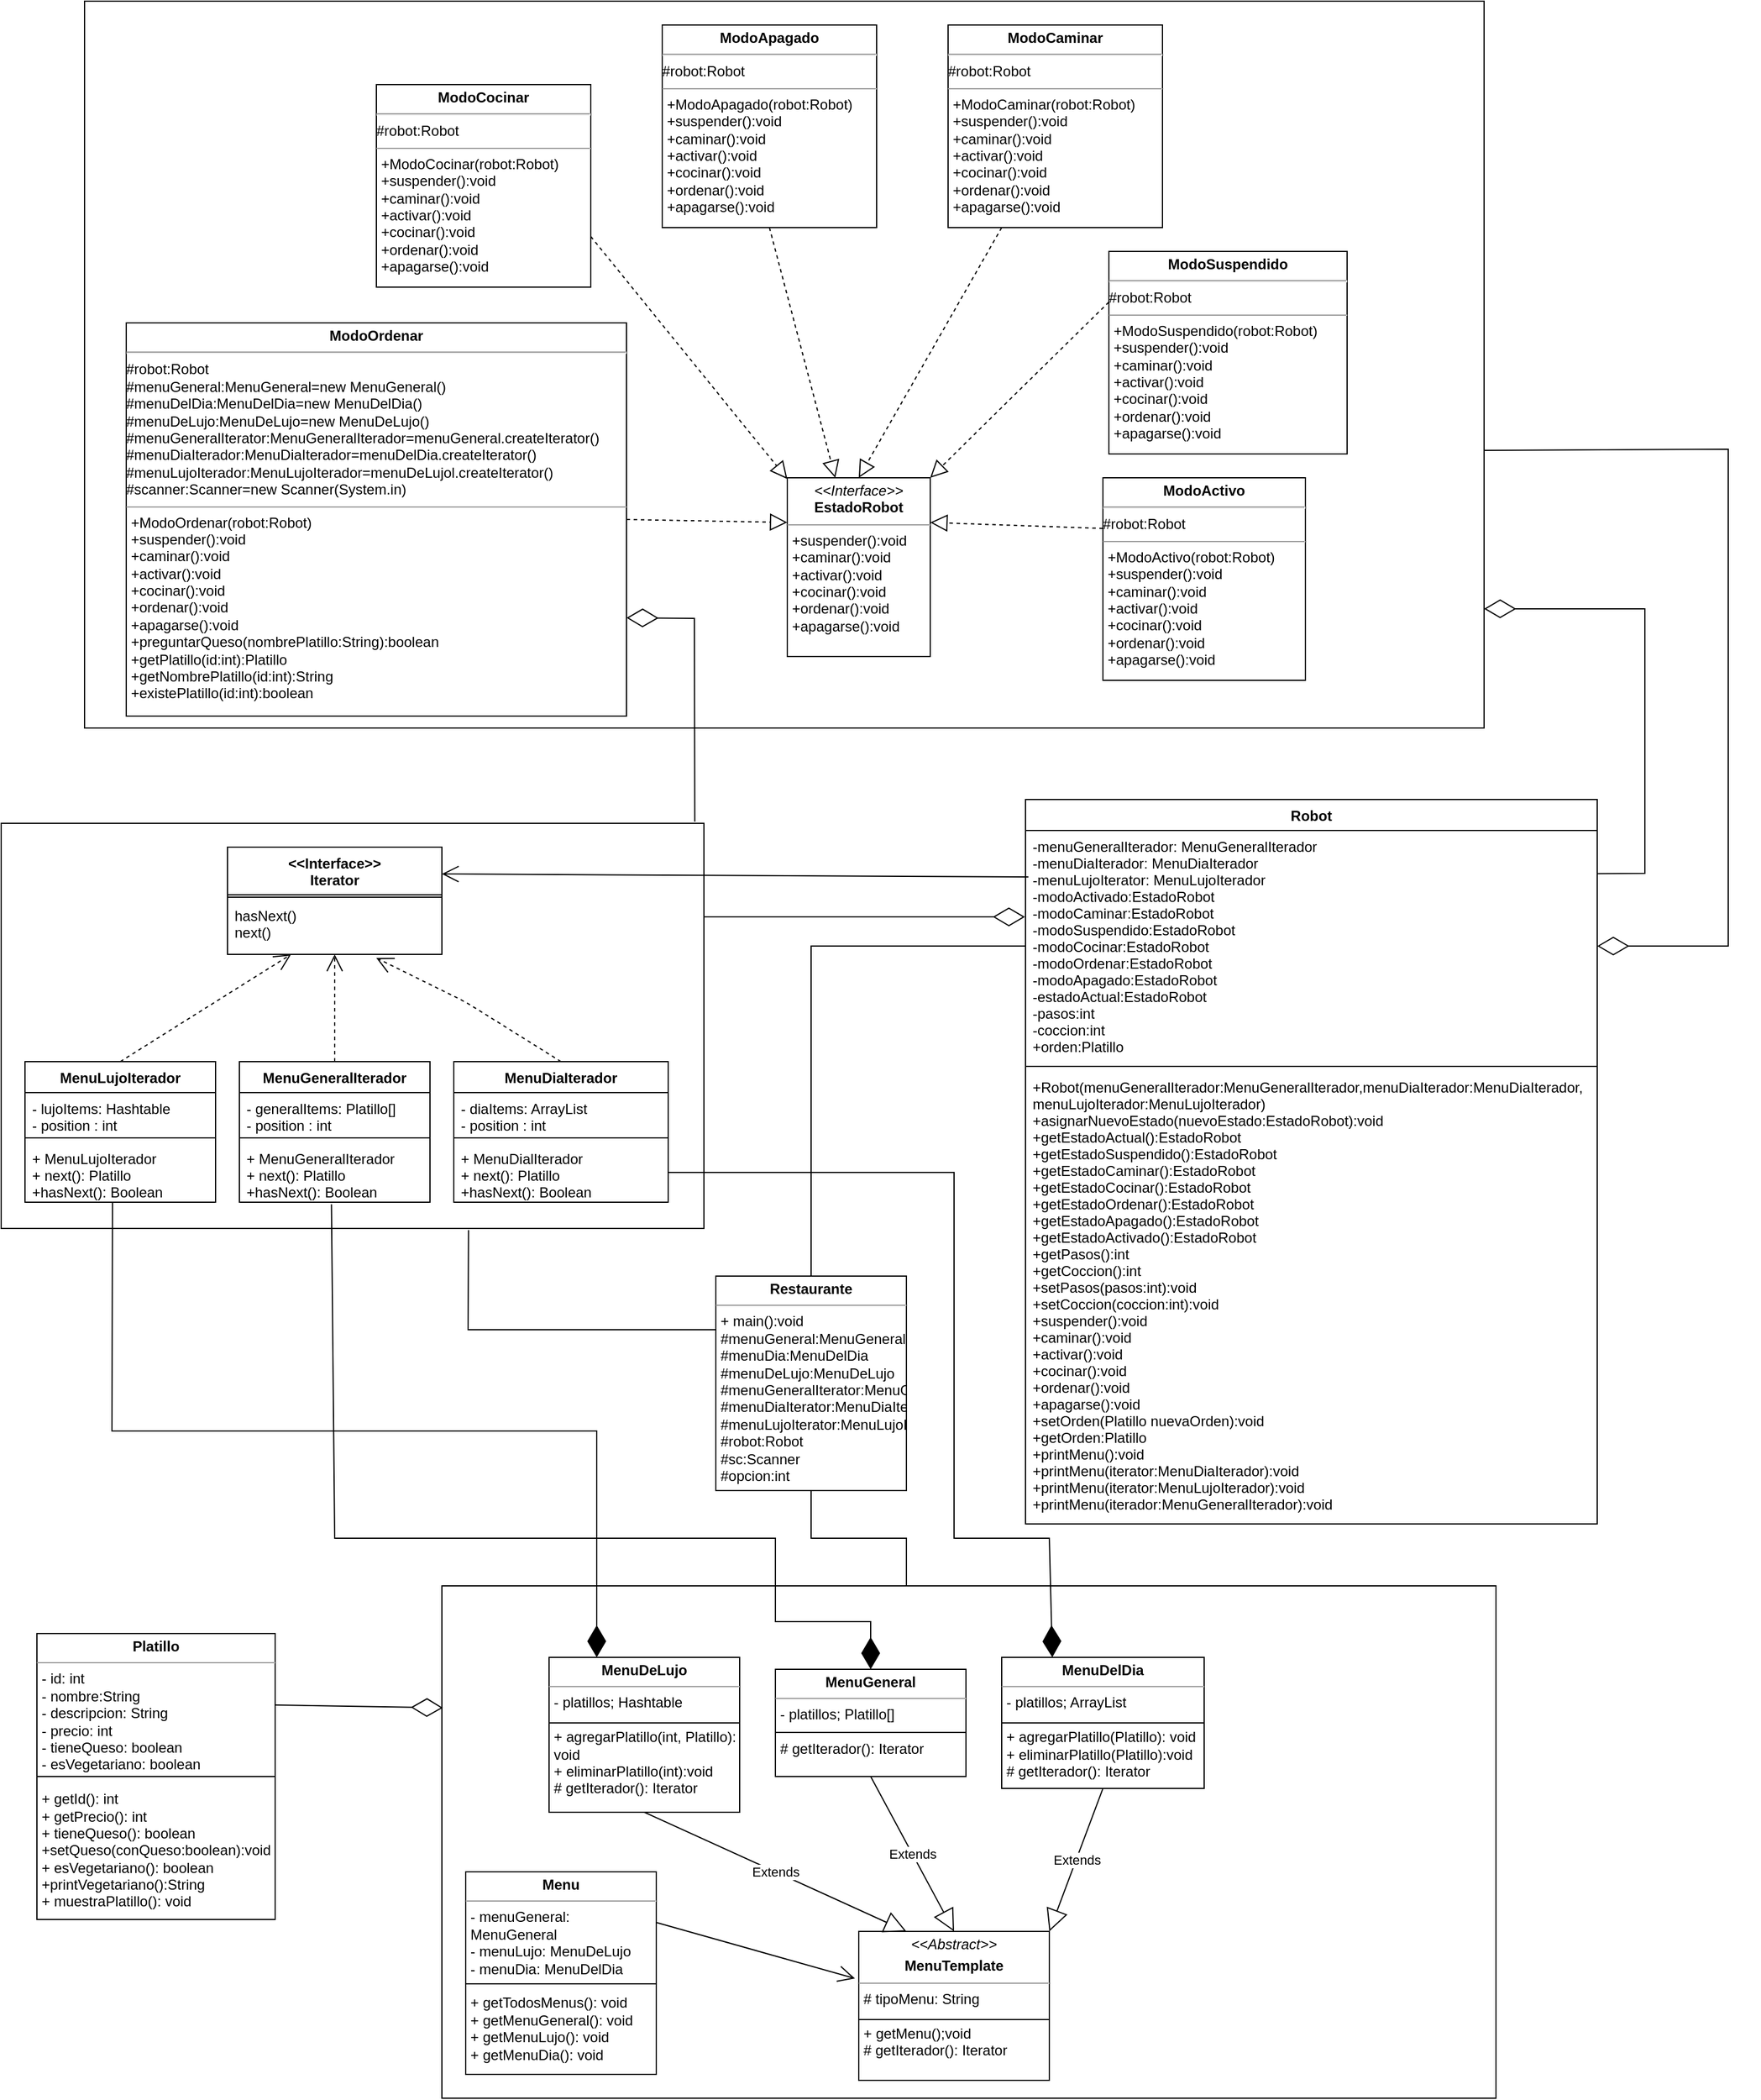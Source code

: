 <mxfile version="21.7.5" type="device">
  <diagram name="Página-1" id="RN-rsNXuKi0FVzwAPWuC">
    <mxGraphModel dx="1462" dy="601" grid="1" gridSize="10" guides="1" tooltips="1" connect="1" arrows="1" fold="1" page="1" pageScale="1" pageWidth="1600" pageHeight="900" math="0" shadow="0">
      <root>
        <mxCell id="0" />
        <mxCell id="1" parent="0" />
        <mxCell id="kcwOCiH-xQTimp2N3w7e-127" value="" style="verticalLabelPosition=bottom;verticalAlign=top;html=1;shape=mxgraph.basic.rect;fillColor2=none;strokeWidth=1;size=20;indent=5;fillColor=none;" parent="1" vertex="1">
          <mxGeometry x="100" y="720" width="590" height="340" as="geometry" />
        </mxCell>
        <mxCell id="kcwOCiH-xQTimp2N3w7e-108" value="" style="verticalLabelPosition=bottom;verticalAlign=top;html=1;shape=mxgraph.basic.rect;fillColor2=none;strokeWidth=1;size=20;indent=5;fillColor=none;" parent="1" vertex="1">
          <mxGeometry x="170" y="30" width="1175" height="610" as="geometry" />
        </mxCell>
        <mxCell id="lUypvnBaVla615MTAfH_-129" value="&lt;p style=&quot;margin:0px;margin-top:4px;text-align:center;&quot;&gt;&lt;b&gt;Restaurante&lt;/b&gt;&lt;/p&gt;&lt;hr size=&quot;1&quot;&gt;&lt;p style=&quot;margin:0px;margin-left:4px;&quot;&gt;+ main():void&lt;/p&gt;&lt;p style=&quot;margin:0px;margin-left:4px;&quot;&gt;#menuGeneral:MenuGeneral&lt;/p&gt;&lt;p style=&quot;margin:0px;margin-left:4px;&quot;&gt;#menuDia:MenuDelDia&lt;/p&gt;&lt;p style=&quot;margin:0px;margin-left:4px;&quot;&gt;#menuDeLujo:MenuDeLujo&lt;/p&gt;&lt;p style=&quot;margin:0px;margin-left:4px;&quot;&gt;#menuGeneralIterator:MenuGeneralIterador&lt;/p&gt;&lt;p style=&quot;margin:0px;margin-left:4px;&quot;&gt;#menuDiaIterator:MenuDiaIterador&lt;/p&gt;&lt;p style=&quot;margin:0px;margin-left:4px;&quot;&gt;#menuLujoIterator:MenuLujoIterador&lt;/p&gt;&lt;p style=&quot;margin:0px;margin-left:4px;&quot;&gt;#robot:Robot&lt;/p&gt;&lt;p style=&quot;margin:0px;margin-left:4px;&quot;&gt;#sc:Scanner&lt;/p&gt;&lt;p style=&quot;margin:0px;margin-left:4px;&quot;&gt;#opcion:int&lt;/p&gt;" style="verticalAlign=top;align=left;overflow=fill;fontSize=12;fontFamily=Helvetica;html=1;whiteSpace=wrap;" parent="1" vertex="1">
          <mxGeometry x="700" y="1100" width="160" height="180" as="geometry" />
        </mxCell>
        <mxCell id="48" value="" style="verticalLabelPosition=bottom;verticalAlign=top;html=1;shape=mxgraph.basic.rect;fillColor2=none;strokeWidth=1;size=20;indent=0;fillColor=none;" parent="1" vertex="1">
          <mxGeometry x="470" y="1360" width="885" height="430" as="geometry" />
        </mxCell>
        <mxCell id="M0wJMEBaZCv5p1B1VsO7-53" value="&lt;p style=&quot;margin:0px;margin-top:4px;text-align:center;&quot;&gt;&lt;b&gt;Platillo&lt;/b&gt;&lt;/p&gt;&lt;hr size=&quot;1&quot;&gt;&lt;p style=&quot;margin:0px;margin-left:4px;&quot;&gt;- id: int&lt;/p&gt;&lt;p style=&quot;margin:0px;margin-left:4px;&quot;&gt;- nombre:String&lt;/p&gt;&lt;p style=&quot;margin:0px;margin-left:4px;&quot;&gt;- descripcion: String&lt;/p&gt;&lt;p style=&quot;margin:0px;margin-left:4px;&quot;&gt;- precio: int&lt;/p&gt;&lt;p style=&quot;margin:0px;margin-left:4px;&quot;&gt;- tieneQueso: boolean&lt;/p&gt;&lt;p style=&quot;margin:0px;margin-left:4px;&quot;&gt;- esVegetariano: boolean&lt;/p&gt;&lt;p style=&quot;margin:0px;margin-left:4px;&quot;&gt;&lt;br&gt;&lt;/p&gt;&lt;p style=&quot;margin:0px;margin-left:4px;&quot;&gt;+ getId(): int&lt;/p&gt;&lt;p style=&quot;margin:0px;margin-left:4px;&quot;&gt;&lt;span style=&quot;background-color: initial;&quot;&gt;+ getPrecio(): int&lt;/span&gt;&lt;br&gt;&lt;/p&gt;&lt;p style=&quot;margin:0px;margin-left:4px;&quot;&gt;+ tieneQueso(): boolean&lt;/p&gt;&lt;p style=&quot;margin:0px;margin-left:4px;&quot;&gt;+setQueso(conQueso:boolean):void&lt;/p&gt;&lt;p style=&quot;margin:0px;margin-left:4px;&quot;&gt;+ esVegetariano(): boolean&lt;/p&gt;&lt;p style=&quot;margin:0px;margin-left:4px;&quot;&gt;+printVegetariano():String&lt;/p&gt;&lt;p style=&quot;margin:0px;margin-left:4px;&quot;&gt;+ muestraPlatillo(): void&lt;/p&gt;" style="verticalAlign=top;align=left;overflow=fill;fontSize=12;fontFamily=Helvetica;html=1;whiteSpace=wrap;" parent="1" vertex="1">
          <mxGeometry x="130" y="1400" width="200" height="240" as="geometry" />
        </mxCell>
        <mxCell id="M0wJMEBaZCv5p1B1VsO7-59" value="&lt;p style=&quot;border-color: var(--border-color); margin: 4px 0px 0px; text-align: center;&quot;&gt;&lt;b style=&quot;background-color: initial;&quot;&gt;Menu&lt;/b&gt;&lt;/p&gt;&lt;hr size=&quot;1&quot;&gt;&lt;p style=&quot;margin:0px;margin-left:4px;&quot;&gt;- menuGeneral: MenuGeneral&lt;/p&gt;&lt;p style=&quot;margin:0px;margin-left:4px;&quot;&gt;- menuLujo: MenuDeLujo&lt;/p&gt;&lt;p style=&quot;margin:0px;margin-left:4px;&quot;&gt;- menuDia: MenuDelDia&lt;/p&gt;&lt;p style=&quot;margin:0px;margin-left:4px;&quot;&gt;&lt;br&gt;&lt;/p&gt;&lt;p style=&quot;margin:0px;margin-left:4px;&quot;&gt;+ getTodosMenus(): void&lt;/p&gt;&lt;p style=&quot;margin:0px;margin-left:4px;&quot;&gt;+ getMenuGeneral(): void&lt;/p&gt;&lt;p style=&quot;margin:0px;margin-left:4px;&quot;&gt;+ getMenuLujo(): void&lt;/p&gt;&lt;p style=&quot;margin:0px;margin-left:4px;&quot;&gt;+ getMenuDia(): void&lt;/p&gt;" style="verticalAlign=top;align=left;overflow=fill;fontSize=12;fontFamily=Helvetica;html=1;whiteSpace=wrap;" parent="1" vertex="1">
          <mxGeometry x="490" y="1600" width="160" height="170" as="geometry" />
        </mxCell>
        <mxCell id="M0wJMEBaZCv5p1B1VsO7-61" value="&lt;p style=&quot;border-color: var(--border-color); margin: 4px 0px 0px; text-align: center;&quot;&gt;&lt;i style=&quot;border-color: var(--border-color);&quot;&gt;&amp;lt;&amp;lt;Abstract&amp;gt;&amp;gt;&lt;/i&gt;&lt;/p&gt;&lt;p style=&quot;margin:0px;margin-top:4px;text-align:center;&quot;&gt;&lt;b&gt;MenuTemplate&lt;/b&gt;&lt;/p&gt;&lt;hr size=&quot;1&quot;&gt;&lt;p style=&quot;margin:0px;margin-left:4px;&quot;&gt;# tipoMenu: String&lt;/p&gt;&lt;p style=&quot;margin:0px;margin-left:4px;&quot;&gt;&lt;br&gt;&lt;/p&gt;&lt;p style=&quot;margin:0px;margin-left:4px;&quot;&gt;+ getMenu();void&lt;/p&gt;&lt;p style=&quot;margin:0px;margin-left:4px;&quot;&gt;# getIterador(): Iterator&lt;/p&gt;" style="verticalAlign=top;align=left;overflow=fill;fontSize=12;fontFamily=Helvetica;html=1;whiteSpace=wrap;" parent="1" vertex="1">
          <mxGeometry x="820" y="1650" width="160" height="125" as="geometry" />
        </mxCell>
        <mxCell id="M0wJMEBaZCv5p1B1VsO7-65" value="&lt;p style=&quot;border-color: var(--border-color); margin: 4px 0px 0px; text-align: center;&quot;&gt;&lt;b style=&quot;background-color: initial;&quot;&gt;MenuGeneral&lt;/b&gt;&lt;/p&gt;&lt;hr size=&quot;1&quot;&gt;&lt;p style=&quot;margin:0px;margin-left:4px;&quot;&gt;- platillos; Platillo[]&lt;/p&gt;&lt;p style=&quot;margin:0px;margin-left:4px;&quot;&gt;&lt;br&gt;&lt;/p&gt;&lt;p style=&quot;margin:0px;margin-left:4px;&quot;&gt;# getIterador(): Iterator&lt;/p&gt;" style="verticalAlign=top;align=left;overflow=fill;fontSize=12;fontFamily=Helvetica;html=1;whiteSpace=wrap;" parent="1" vertex="1">
          <mxGeometry x="750" y="1430" width="160" height="90" as="geometry" />
        </mxCell>
        <mxCell id="M0wJMEBaZCv5p1B1VsO7-67" value="&lt;p style=&quot;border-color: var(--border-color); margin: 4px 0px 0px; text-align: center;&quot;&gt;&lt;b style=&quot;background-color: initial;&quot;&gt;MenuDeLujo&lt;/b&gt;&lt;/p&gt;&lt;hr size=&quot;1&quot;&gt;&lt;p style=&quot;margin:0px;margin-left:4px;&quot;&gt;- platillos; Hashtable&lt;/p&gt;&lt;p style=&quot;margin:0px;margin-left:4px;&quot;&gt;&lt;br&gt;&lt;/p&gt;&lt;p style=&quot;margin:0px;margin-left:4px;&quot;&gt;+ agregarPlatillo(int, Platillo): void&lt;/p&gt;&lt;p style=&quot;margin:0px;margin-left:4px;&quot;&gt;+ eliminarPlatillo(int):void&lt;/p&gt;&lt;p style=&quot;margin:0px;margin-left:4px;&quot;&gt;# getIterador(): Iterator&lt;/p&gt;" style="verticalAlign=top;align=left;overflow=fill;fontSize=12;fontFamily=Helvetica;html=1;whiteSpace=wrap;" parent="1" vertex="1">
          <mxGeometry x="560" y="1420" width="160" height="130" as="geometry" />
        </mxCell>
        <mxCell id="M0wJMEBaZCv5p1B1VsO7-70" value="&lt;p style=&quot;border-color: var(--border-color); margin: 4px 0px 0px; text-align: center;&quot;&gt;&lt;b style=&quot;background-color: initial;&quot;&gt;MenuDelDia&lt;/b&gt;&lt;/p&gt;&lt;hr size=&quot;1&quot;&gt;&lt;p style=&quot;margin:0px;margin-left:4px;&quot;&gt;- platillos; ArrayList&lt;/p&gt;&lt;p style=&quot;margin:0px;margin-left:4px;&quot;&gt;&lt;br&gt;&lt;/p&gt;&lt;p style=&quot;margin:0px;margin-left:4px;&quot;&gt;+ agregarPlatillo(Platillo): void&lt;/p&gt;&lt;p style=&quot;margin:0px;margin-left:4px;&quot;&gt;+ eliminarPlatillo(Platillo):void&lt;/p&gt;&lt;p style=&quot;margin:0px;margin-left:4px;&quot;&gt;# getIterador(): Iterator&lt;/p&gt;" style="verticalAlign=top;align=left;overflow=fill;fontSize=12;fontFamily=Helvetica;html=1;whiteSpace=wrap;" parent="1" vertex="1">
          <mxGeometry x="940" y="1420" width="170" height="110" as="geometry" />
        </mxCell>
        <mxCell id="M0wJMEBaZCv5p1B1VsO7-76" style="edgeStyle=none;curved=1;rounded=0;orthogonalLoop=1;jettySize=auto;html=1;entryX=0.25;entryY=1;entryDx=0;entryDy=0;fontSize=12;startSize=8;endSize=8;" parent="1" source="M0wJMEBaZCv5p1B1VsO7-61" target="M0wJMEBaZCv5p1B1VsO7-61" edge="1">
          <mxGeometry relative="1" as="geometry" />
        </mxCell>
        <mxCell id="M0wJMEBaZCv5p1B1VsO7-81" value="" style="endArrow=open;endFill=1;endSize=12;html=1;rounded=0;entryX=-0.02;entryY=0.316;entryDx=0;entryDy=0;exitX=1;exitY=0.25;exitDx=0;exitDy=0;entryPerimeter=0;" parent="1" source="M0wJMEBaZCv5p1B1VsO7-59" target="M0wJMEBaZCv5p1B1VsO7-61" edge="1">
          <mxGeometry width="160" relative="1" as="geometry">
            <mxPoint x="764.552" y="1390" as="sourcePoint" />
            <mxPoint x="710" y="1460" as="targetPoint" />
          </mxGeometry>
        </mxCell>
        <mxCell id="58" value="&lt;&lt;Interface&gt;&gt;&#xa;Iterator" style="swimlane;fontStyle=1;align=center;verticalAlign=top;childLayout=stackLayout;horizontal=1;startSize=40;horizontalStack=0;resizeParent=1;resizeParentMax=0;resizeLast=0;collapsible=1;marginBottom=0;" parent="1" vertex="1">
          <mxGeometry x="290" y="740" width="180" height="90" as="geometry" />
        </mxCell>
        <mxCell id="60" value="" style="line;strokeWidth=1;fillColor=none;align=left;verticalAlign=middle;spacingTop=-1;spacingLeft=3;spacingRight=3;rotatable=0;labelPosition=right;points=[];portConstraint=eastwest;strokeColor=inherit;" parent="58" vertex="1">
          <mxGeometry y="40" width="180" height="4" as="geometry" />
        </mxCell>
        <mxCell id="61" value="hasNext()&#xa;next()" style="text;strokeColor=none;fillColor=none;align=left;verticalAlign=top;spacingLeft=4;spacingRight=4;overflow=hidden;rotatable=0;points=[[0,0.5],[1,0.5]];portConstraint=eastwest;" parent="58" vertex="1">
          <mxGeometry y="44" width="180" height="46" as="geometry" />
        </mxCell>
        <mxCell id="67" value="MenuLujoIterador" style="swimlane;fontStyle=1;align=center;verticalAlign=top;childLayout=stackLayout;horizontal=1;startSize=26;horizontalStack=0;resizeParent=1;resizeParentMax=0;resizeLast=0;collapsible=1;marginBottom=0;" parent="1" vertex="1">
          <mxGeometry x="120" y="920" width="160" height="118" as="geometry" />
        </mxCell>
        <mxCell id="68" value="- lujoItems: Hashtable&#xa;- position : int" style="text;strokeColor=none;fillColor=none;align=left;verticalAlign=top;spacingLeft=4;spacingRight=4;overflow=hidden;rotatable=0;points=[[0,0.5],[1,0.5]];portConstraint=eastwest;" parent="67" vertex="1">
          <mxGeometry y="26" width="160" height="34" as="geometry" />
        </mxCell>
        <mxCell id="69" value="" style="line;strokeWidth=1;fillColor=none;align=left;verticalAlign=middle;spacingTop=-1;spacingLeft=3;spacingRight=3;rotatable=0;labelPosition=right;points=[];portConstraint=eastwest;strokeColor=inherit;" parent="67" vertex="1">
          <mxGeometry y="60" width="160" height="8" as="geometry" />
        </mxCell>
        <mxCell id="70" value="+ MenuLujoIterador&#xa;+ next(): Platillo&#xa;+hasNext(): Boolean" style="text;strokeColor=none;fillColor=none;align=left;verticalAlign=top;spacingLeft=4;spacingRight=4;overflow=hidden;rotatable=0;points=[[0,0.5],[1,0.5]];portConstraint=eastwest;" parent="67" vertex="1">
          <mxGeometry y="68" width="160" height="50" as="geometry" />
        </mxCell>
        <mxCell id="71" value="MenuGeneralIterador" style="swimlane;fontStyle=1;align=center;verticalAlign=top;childLayout=stackLayout;horizontal=1;startSize=26;horizontalStack=0;resizeParent=1;resizeParentMax=0;resizeLast=0;collapsible=1;marginBottom=0;" parent="1" vertex="1">
          <mxGeometry x="300" y="920" width="160" height="118" as="geometry" />
        </mxCell>
        <mxCell id="72" value="- generalItems: Platillo[]&#xa;- position : int" style="text;strokeColor=none;fillColor=none;align=left;verticalAlign=top;spacingLeft=4;spacingRight=4;overflow=hidden;rotatable=0;points=[[0,0.5],[1,0.5]];portConstraint=eastwest;" parent="71" vertex="1">
          <mxGeometry y="26" width="160" height="34" as="geometry" />
        </mxCell>
        <mxCell id="73" value="" style="line;strokeWidth=1;fillColor=none;align=left;verticalAlign=middle;spacingTop=-1;spacingLeft=3;spacingRight=3;rotatable=0;labelPosition=right;points=[];portConstraint=eastwest;strokeColor=inherit;" parent="71" vertex="1">
          <mxGeometry y="60" width="160" height="8" as="geometry" />
        </mxCell>
        <mxCell id="74" value="+ MenuGeneralIterador&#xa;+ next(): Platillo&#xa;+hasNext(): Boolean" style="text;strokeColor=none;fillColor=none;align=left;verticalAlign=top;spacingLeft=4;spacingRight=4;overflow=hidden;rotatable=0;points=[[0,0.5],[1,0.5]];portConstraint=eastwest;" parent="71" vertex="1">
          <mxGeometry y="68" width="160" height="50" as="geometry" />
        </mxCell>
        <mxCell id="75" value="MenuDiaIterador" style="swimlane;fontStyle=1;align=center;verticalAlign=top;childLayout=stackLayout;horizontal=1;startSize=26;horizontalStack=0;resizeParent=1;resizeParentMax=0;resizeLast=0;collapsible=1;marginBottom=0;" parent="1" vertex="1">
          <mxGeometry x="480" y="920" width="180" height="118" as="geometry" />
        </mxCell>
        <mxCell id="76" value="- diaItems: ArrayList&#xa;- position : int" style="text;strokeColor=none;fillColor=none;align=left;verticalAlign=top;spacingLeft=4;spacingRight=4;overflow=hidden;rotatable=0;points=[[0,0.5],[1,0.5]];portConstraint=eastwest;" parent="75" vertex="1">
          <mxGeometry y="26" width="180" height="34" as="geometry" />
        </mxCell>
        <mxCell id="77" value="" style="line;strokeWidth=1;fillColor=none;align=left;verticalAlign=middle;spacingTop=-1;spacingLeft=3;spacingRight=3;rotatable=0;labelPosition=right;points=[];portConstraint=eastwest;strokeColor=inherit;" parent="75" vertex="1">
          <mxGeometry y="60" width="180" height="8" as="geometry" />
        </mxCell>
        <mxCell id="78" value="+ MenuDialIterador&#xa;+ next(): Platillo&#xa;+hasNext(): Boolean" style="text;strokeColor=none;fillColor=none;align=left;verticalAlign=top;spacingLeft=4;spacingRight=4;overflow=hidden;rotatable=0;points=[[0,0.5],[1,0.5]];portConstraint=eastwest;" parent="75" vertex="1">
          <mxGeometry y="68" width="180" height="50" as="geometry" />
        </mxCell>
        <mxCell id="79" value="" style="endArrow=open;endSize=12;dashed=1;html=1;exitX=0.5;exitY=0;exitDx=0;exitDy=0;" parent="1" source="67" target="61" edge="1">
          <mxGeometry width="160" relative="1" as="geometry">
            <mxPoint x="160" y="1030" as="sourcePoint" />
            <mxPoint x="320" y="1030" as="targetPoint" />
          </mxGeometry>
        </mxCell>
        <mxCell id="81" value="" style="endArrow=open;endSize=12;dashed=1;html=1;exitX=0.5;exitY=0;exitDx=0;exitDy=0;entryX=0.694;entryY=1.065;entryDx=0;entryDy=0;entryPerimeter=0;" parent="1" source="75" target="61" edge="1">
          <mxGeometry x="-0.005" width="160" relative="1" as="geometry">
            <mxPoint x="220" y="940" as="sourcePoint" />
            <mxPoint x="350.081" y="840" as="targetPoint" />
            <Array as="points">
              <mxPoint x="490" y="870" />
            </Array>
            <mxPoint as="offset" />
          </mxGeometry>
        </mxCell>
        <mxCell id="82" value="Robot" style="swimlane;fontStyle=1;align=center;verticalAlign=top;childLayout=stackLayout;horizontal=1;startSize=26;horizontalStack=0;resizeParent=1;resizeParentMax=0;resizeLast=0;collapsible=1;marginBottom=0;" parent="1" vertex="1">
          <mxGeometry x="960" y="700" width="480" height="608" as="geometry">
            <mxRectangle x="895" y="710" width="80" height="30" as="alternateBounds" />
          </mxGeometry>
        </mxCell>
        <mxCell id="83" value="-menuGeneralIterador: MenuGeneralIterador&#xa;-menuDiaIterador: MenuDiaIterador&#xa;-menuLujoIterator: MenuLujoIterador&#xa;-modoActivado:EstadoRobot&#xa;-modoCaminar:EstadoRobot&#xa;-modoSuspendido:EstadoRobot&#xa;-modoCocinar:EstadoRobot&#xa;-modoOrdenar:EstadoRobot&#xa;-modoApagado:EstadoRobot&#xa;-estadoActual:EstadoRobot&#xa;-pasos:int&#xa;-coccion:int&#xa;+orden:Platillo" style="text;strokeColor=none;fillColor=none;align=left;verticalAlign=top;spacingLeft=4;spacingRight=4;overflow=hidden;rotatable=0;points=[[0,0.5],[1,0.5]];portConstraint=eastwest;" parent="82" vertex="1">
          <mxGeometry y="26" width="480" height="194" as="geometry" />
        </mxCell>
        <mxCell id="kcwOCiH-xQTimp2N3w7e-116" value="" style="line;strokeWidth=1;fillColor=none;align=left;verticalAlign=middle;spacingTop=-1;spacingLeft=3;spacingRight=3;rotatable=0;labelPosition=right;points=[];portConstraint=eastwest;strokeColor=inherit;" parent="82" vertex="1">
          <mxGeometry y="220" width="480" height="8" as="geometry" />
        </mxCell>
        <mxCell id="85" value="+Robot(menuGeneralIterador:MenuGeneralIterador,menuDiaIterador:MenuDiaIterador,&#xa;menuLujoIterador:MenuLujoIterador)&#xa;+asignarNuevoEstado(nuevoEstado:EstadoRobot):void&#xa;+getEstadoActual():EstadoRobot&#xa;+getEstadoSuspendido():EstadoRobot&#xa;+getEstadoCaminar():EstadoRobot&#xa;+getEstadoCocinar():EstadoRobot&#xa;+getEstadoOrdenar():EstadoRobot&#xa;+getEstadoApagado():EstadoRobot&#xa;+getEstadoActivado():EstadoRobot&#xa;+getPasos():int&#xa;+getCoccion():int&#xa;+setPasos(pasos:int):void&#xa;+setCoccion(coccion:int):void&#xa;+suspender():void&#xa;+caminar():void&#xa;+activar():void&#xa;+cocinar():void&#xa;+ordenar():void&#xa;+apagarse():void&#xa;+setOrden(Platillo nuevaOrden):void&#xa;+getOrden:Platillo&#xa;+printMenu():void&#xa;+printMenu(iterator:MenuDiaIterador):void&#xa;+printMenu(iterator:MenuLujoIterador):void&#xa;+printMenu(iterador:MenuGeneralIterador):void" style="text;strokeColor=none;fillColor=none;align=left;verticalAlign=top;spacingLeft=4;spacingRight=4;overflow=hidden;rotatable=0;points=[[0,0.5],[1,0.5]];portConstraint=eastwest;" parent="82" vertex="1">
          <mxGeometry y="228" width="480" height="380" as="geometry" />
        </mxCell>
        <mxCell id="88" value="" style="endArrow=open;endFill=1;endSize=12;html=1;rounded=0;entryX=1;entryY=0.25;entryDx=0;entryDy=0;exitX=0.005;exitY=0.107;exitDx=0;exitDy=0;exitPerimeter=0;" parent="1" source="82" target="58" edge="1">
          <mxGeometry width="160" relative="1" as="geometry">
            <mxPoint x="1020" y="700" as="sourcePoint" />
            <mxPoint x="446.8" y="1384.5" as="targetPoint" />
          </mxGeometry>
        </mxCell>
        <mxCell id="TyhziB3wpOx9jp6dHhG9-92" value="&lt;p style=&quot;margin:0px;margin-top:4px;text-align:center;&quot;&gt;&lt;i&gt;&amp;lt;&amp;lt;Interface&amp;gt;&amp;gt;&lt;/i&gt;&lt;br&gt;&lt;b&gt;EstadoRobot&lt;/b&gt;&lt;/p&gt;&lt;hr size=&quot;1&quot;&gt;&lt;p style=&quot;margin:0px;margin-left:4px;&quot;&gt;+suspender():void&lt;/p&gt;&lt;p style=&quot;margin:0px;margin-left:4px;&quot;&gt;+caminar():void&lt;/p&gt;&lt;p style=&quot;margin:0px;margin-left:4px;&quot;&gt;+activar():void&lt;/p&gt;&lt;p style=&quot;margin:0px;margin-left:4px;&quot;&gt;+cocinar():void&lt;/p&gt;&lt;p style=&quot;margin:0px;margin-left:4px;&quot;&gt;+ordenar():void&lt;/p&gt;&lt;p style=&quot;margin:0px;margin-left:4px;&quot;&gt;+apagarse():void&lt;/p&gt;" style="verticalAlign=top;align=left;overflow=fill;fontSize=12;fontFamily=Helvetica;html=1;whiteSpace=wrap;" parent="1" vertex="1">
          <mxGeometry x="760" y="430" width="120" height="150" as="geometry" />
        </mxCell>
        <mxCell id="kcwOCiH-xQTimp2N3w7e-88" value="&lt;p style=&quot;margin:0px;margin-top:4px;text-align:center;&quot;&gt;&lt;b&gt;ModoApagado&lt;/b&gt;&lt;/p&gt;&lt;hr id=&quot;null&quot;&gt;#robot:Robot&lt;hr size=&quot;1&quot;&gt;&lt;p style=&quot;margin:0px;margin-left:4px;&quot;&gt;+ModoApagado(robot:Robot)&lt;/p&gt;&lt;p style=&quot;margin:0px;margin-left:4px;&quot;&gt;+suspender():void&lt;/p&gt;&lt;p style=&quot;margin:0px;margin-left:4px;&quot;&gt;+caminar():void&lt;/p&gt;&lt;p style=&quot;margin:0px;margin-left:4px;&quot;&gt;+activar():void&lt;/p&gt;&lt;p style=&quot;margin:0px;margin-left:4px;&quot;&gt;+cocinar():void&lt;/p&gt;&lt;p style=&quot;margin:0px;margin-left:4px;&quot;&gt;+ordenar():void&lt;/p&gt;&lt;p style=&quot;margin:0px;margin-left:4px;&quot;&gt;+apagarse():void&lt;/p&gt;" style="verticalAlign=top;align=left;overflow=fill;fontSize=12;fontFamily=Helvetica;html=1;whiteSpace=wrap;" parent="1" vertex="1">
          <mxGeometry x="655" y="50" width="180" height="170" as="geometry" />
        </mxCell>
        <mxCell id="kcwOCiH-xQTimp2N3w7e-90" value="&lt;p style=&quot;margin:0px;margin-top:4px;text-align:center;&quot;&gt;&lt;b&gt;ModoSuspendido&lt;/b&gt;&lt;/p&gt;&lt;hr id=&quot;null&quot;&gt;#robot:Robot&lt;hr size=&quot;1&quot;&gt;&lt;p style=&quot;margin:0px;margin-left:4px;&quot;&gt;+ModoSuspendido(robot:Robot)&lt;/p&gt;&lt;p style=&quot;margin:0px;margin-left:4px;&quot;&gt;+suspender():void&lt;/p&gt;&lt;p style=&quot;margin:0px;margin-left:4px;&quot;&gt;+caminar():void&lt;/p&gt;&lt;p style=&quot;margin:0px;margin-left:4px;&quot;&gt;+activar():void&lt;/p&gt;&lt;p style=&quot;margin:0px;margin-left:4px;&quot;&gt;+cocinar():void&lt;/p&gt;&lt;p style=&quot;margin:0px;margin-left:4px;&quot;&gt;+ordenar():void&lt;/p&gt;&lt;p style=&quot;margin:0px;margin-left:4px;&quot;&gt;+apagarse():void&lt;/p&gt;" style="verticalAlign=top;align=left;overflow=fill;fontSize=12;fontFamily=Helvetica;html=1;whiteSpace=wrap;" parent="1" vertex="1">
          <mxGeometry x="1030" y="240" width="200" height="170" as="geometry" />
        </mxCell>
        <mxCell id="kcwOCiH-xQTimp2N3w7e-91" value="&lt;p style=&quot;margin:0px;margin-top:4px;text-align:center;&quot;&gt;&lt;b&gt;ModoActivo&lt;/b&gt;&lt;/p&gt;&lt;hr id=&quot;null&quot;&gt;#robot:Robot&lt;hr size=&quot;1&quot;&gt;&lt;p style=&quot;margin:0px;margin-left:4px;&quot;&gt;+ModoActivo(robot:Robot)&lt;/p&gt;&lt;p style=&quot;margin:0px;margin-left:4px;&quot;&gt;+suspender():void&lt;/p&gt;&lt;p style=&quot;margin:0px;margin-left:4px;&quot;&gt;+caminar():void&lt;/p&gt;&lt;p style=&quot;margin:0px;margin-left:4px;&quot;&gt;+activar():void&lt;/p&gt;&lt;p style=&quot;margin:0px;margin-left:4px;&quot;&gt;+cocinar():void&lt;/p&gt;&lt;p style=&quot;margin:0px;margin-left:4px;&quot;&gt;+ordenar():void&lt;/p&gt;&lt;p style=&quot;margin:0px;margin-left:4px;&quot;&gt;+apagarse():void&lt;/p&gt;" style="verticalAlign=top;align=left;overflow=fill;fontSize=12;fontFamily=Helvetica;html=1;whiteSpace=wrap;" parent="1" vertex="1">
          <mxGeometry x="1025" y="430" width="170" height="170" as="geometry" />
        </mxCell>
        <mxCell id="kcwOCiH-xQTimp2N3w7e-92" value="&lt;p style=&quot;margin:0px;margin-top:4px;text-align:center;&quot;&gt;&lt;b&gt;ModoCaminar&lt;/b&gt;&lt;/p&gt;&lt;hr id=&quot;null&quot;&gt;#robot:Robot&lt;hr size=&quot;1&quot;&gt;&lt;p style=&quot;margin:0px;margin-left:4px;&quot;&gt;+ModoCaminar(robot:Robot)&lt;/p&gt;&lt;p style=&quot;margin:0px;margin-left:4px;&quot;&gt;+suspender():void&lt;/p&gt;&lt;p style=&quot;margin:0px;margin-left:4px;&quot;&gt;+caminar():void&lt;/p&gt;&lt;p style=&quot;margin:0px;margin-left:4px;&quot;&gt;+activar():void&lt;/p&gt;&lt;p style=&quot;margin:0px;margin-left:4px;&quot;&gt;+cocinar():void&lt;/p&gt;&lt;p style=&quot;margin:0px;margin-left:4px;&quot;&gt;+ordenar():void&lt;/p&gt;&lt;p style=&quot;margin:0px;margin-left:4px;&quot;&gt;+apagarse():void&lt;/p&gt;" style="verticalAlign=top;align=left;overflow=fill;fontSize=12;fontFamily=Helvetica;html=1;whiteSpace=wrap;" parent="1" vertex="1">
          <mxGeometry x="895" y="50" width="180" height="170" as="geometry" />
        </mxCell>
        <mxCell id="kcwOCiH-xQTimp2N3w7e-93" value="&lt;p style=&quot;margin:0px;margin-top:4px;text-align:center;&quot;&gt;&lt;b&gt;ModoCocinar&lt;/b&gt;&lt;/p&gt;&lt;hr id=&quot;null&quot;&gt;#robot:Robot&lt;hr size=&quot;1&quot;&gt;&lt;p style=&quot;margin:0px;margin-left:4px;&quot;&gt;+ModoCocinar(robot:Robot)&lt;/p&gt;&lt;p style=&quot;margin:0px;margin-left:4px;&quot;&gt;+suspender():void&lt;/p&gt;&lt;p style=&quot;margin:0px;margin-left:4px;&quot;&gt;+caminar():void&lt;/p&gt;&lt;p style=&quot;margin:0px;margin-left:4px;&quot;&gt;+activar():void&lt;/p&gt;&lt;p style=&quot;margin:0px;margin-left:4px;&quot;&gt;+cocinar():void&lt;/p&gt;&lt;p style=&quot;margin:0px;margin-left:4px;&quot;&gt;+ordenar():void&lt;/p&gt;&lt;p style=&quot;margin:0px;margin-left:4px;&quot;&gt;+apagarse():void&lt;/p&gt;" style="verticalAlign=top;align=left;overflow=fill;fontSize=12;fontFamily=Helvetica;html=1;whiteSpace=wrap;" parent="1" vertex="1">
          <mxGeometry x="415" y="100" width="180" height="170" as="geometry" />
        </mxCell>
        <mxCell id="kcwOCiH-xQTimp2N3w7e-94" value="&lt;p style=&quot;margin:0px;margin-top:4px;text-align:center;&quot;&gt;&lt;b&gt;ModoOrdenar&lt;/b&gt;&lt;/p&gt;&lt;hr id=&quot;null&quot;&gt;#robot:Robot&lt;br&gt;#menuGeneral:MenuGeneral=new MenuGeneral()&lt;br&gt;#menuDelDia:MenuDelDia=new MenuDelDia()&lt;br style=&quot;border-color: var(--border-color);&quot;&gt;#menuDeLujo:MenuDeLujo=new MenuDeLujo()&lt;br&gt;#menuGeneralIterator:MenuGeneralIterador=menuGeneral.createIterator()&lt;br&gt;#menuDiaIterador:MenuDiaIterador=menuDelDia.createIterator()&lt;br&gt;#menuLujoIterador:MenuLujoIterador=menuDeLujol.createIterator()&lt;br&gt;#scanner:Scanner=new Scanner(System.in)&lt;br style=&quot;border-color: var(--border-color);&quot;&gt;&lt;hr size=&quot;1&quot;&gt;&lt;p style=&quot;margin:0px;margin-left:4px;&quot;&gt;+ModoOrdenar(robot:Robot)&lt;/p&gt;&lt;p style=&quot;margin:0px;margin-left:4px;&quot;&gt;+suspender():void&lt;/p&gt;&lt;p style=&quot;margin:0px;margin-left:4px;&quot;&gt;+caminar():void&lt;/p&gt;&lt;p style=&quot;margin:0px;margin-left:4px;&quot;&gt;+activar():void&lt;/p&gt;&lt;p style=&quot;margin:0px;margin-left:4px;&quot;&gt;+cocinar():void&lt;/p&gt;&lt;p style=&quot;margin:0px;margin-left:4px;&quot;&gt;+ordenar():void&lt;/p&gt;&lt;p style=&quot;margin:0px;margin-left:4px;&quot;&gt;+apagarse():void&lt;/p&gt;&lt;p style=&quot;margin:0px;margin-left:4px;&quot;&gt;+preguntarQueso(nombrePlatillo:String):boolean&lt;/p&gt;&lt;p style=&quot;margin:0px;margin-left:4px;&quot;&gt;+getPlatillo(id:int):Platillo&lt;/p&gt;&lt;p style=&quot;margin:0px;margin-left:4px;&quot;&gt;+getNombrePlatillo(id:int):String&lt;/p&gt;&lt;p style=&quot;margin:0px;margin-left:4px;&quot;&gt;+existePlatillo(id:int):boolean&lt;/p&gt;" style="verticalAlign=top;align=left;overflow=fill;fontSize=12;fontFamily=Helvetica;html=1;whiteSpace=wrap;" parent="1" vertex="1">
          <mxGeometry x="205" y="300" width="420" height="330" as="geometry" />
        </mxCell>
        <mxCell id="kcwOCiH-xQTimp2N3w7e-100" value="" style="endArrow=block;dashed=1;endFill=0;endSize=12;html=1;rounded=0;entryX=0;entryY=0.25;entryDx=0;entryDy=0;exitX=1;exitY=0.5;exitDx=0;exitDy=0;" parent="1" source="kcwOCiH-xQTimp2N3w7e-94" target="TyhziB3wpOx9jp6dHhG9-92" edge="1">
          <mxGeometry width="160" relative="1" as="geometry">
            <mxPoint x="735" y="250" as="sourcePoint" />
            <mxPoint x="895" y="250" as="targetPoint" />
            <Array as="points" />
          </mxGeometry>
        </mxCell>
        <mxCell id="kcwOCiH-xQTimp2N3w7e-101" value="" style="endArrow=block;dashed=1;endFill=0;endSize=12;html=1;rounded=0;exitX=0.5;exitY=1;exitDx=0;exitDy=0;" parent="1" source="kcwOCiH-xQTimp2N3w7e-88" target="TyhziB3wpOx9jp6dHhG9-92" edge="1">
          <mxGeometry width="160" relative="1" as="geometry">
            <mxPoint x="735" y="250" as="sourcePoint" />
            <mxPoint x="895" y="250" as="targetPoint" />
          </mxGeometry>
        </mxCell>
        <mxCell id="kcwOCiH-xQTimp2N3w7e-102" value="" style="endArrow=block;dashed=1;endFill=0;endSize=12;html=1;rounded=0;exitX=1;exitY=0.75;exitDx=0;exitDy=0;" parent="1" source="kcwOCiH-xQTimp2N3w7e-93" target="TyhziB3wpOx9jp6dHhG9-92" edge="1">
          <mxGeometry width="160" relative="1" as="geometry">
            <mxPoint x="735" y="250" as="sourcePoint" />
            <mxPoint x="895" y="250" as="targetPoint" />
          </mxGeometry>
        </mxCell>
        <mxCell id="kcwOCiH-xQTimp2N3w7e-103" value="" style="endArrow=block;dashed=1;endFill=0;endSize=12;html=1;rounded=0;entryX=0.5;entryY=0;entryDx=0;entryDy=0;exitX=0.25;exitY=1;exitDx=0;exitDy=0;" parent="1" source="kcwOCiH-xQTimp2N3w7e-92" target="TyhziB3wpOx9jp6dHhG9-92" edge="1">
          <mxGeometry width="160" relative="1" as="geometry">
            <mxPoint x="600" y="188" as="sourcePoint" />
            <mxPoint x="865" y="440" as="targetPoint" />
          </mxGeometry>
        </mxCell>
        <mxCell id="kcwOCiH-xQTimp2N3w7e-104" value="" style="endArrow=block;dashed=1;endFill=0;endSize=12;html=1;rounded=0;entryX=1;entryY=0;entryDx=0;entryDy=0;exitX=0;exitY=0.25;exitDx=0;exitDy=0;" parent="1" source="kcwOCiH-xQTimp2N3w7e-90" target="TyhziB3wpOx9jp6dHhG9-92" edge="1">
          <mxGeometry width="160" relative="1" as="geometry">
            <mxPoint x="1063" y="40" as="sourcePoint" />
            <mxPoint x="865" y="440" as="targetPoint" />
          </mxGeometry>
        </mxCell>
        <mxCell id="kcwOCiH-xQTimp2N3w7e-105" value="" style="endArrow=block;dashed=1;endFill=0;endSize=12;html=1;rounded=0;exitX=0;exitY=0.25;exitDx=0;exitDy=0;entryX=1;entryY=0.25;entryDx=0;entryDy=0;" parent="1" source="kcwOCiH-xQTimp2N3w7e-91" target="TyhziB3wpOx9jp6dHhG9-92" edge="1">
          <mxGeometry width="160" relative="1" as="geometry">
            <mxPoint x="1073" y="50" as="sourcePoint" />
            <mxPoint x="855" y="430" as="targetPoint" />
          </mxGeometry>
        </mxCell>
        <mxCell id="kcwOCiH-xQTimp2N3w7e-109" value="" style="endArrow=diamondThin;endFill=0;endSize=24;html=1;rounded=0;exitX=0.999;exitY=0.187;exitDx=0;exitDy=0;entryX=1;entryY=0.836;entryDx=0;entryDy=0;entryPerimeter=0;exitPerimeter=0;" parent="1" source="83" target="kcwOCiH-xQTimp2N3w7e-108" edge="1">
          <mxGeometry width="160" relative="1" as="geometry">
            <mxPoint x="880" y="770" as="sourcePoint" />
            <mxPoint x="880" y="640" as="targetPoint" />
            <Array as="points">
              <mxPoint x="1480" y="762" />
              <mxPoint x="1480" y="540" />
            </Array>
          </mxGeometry>
        </mxCell>
        <mxCell id="kcwOCiH-xQTimp2N3w7e-110" value="" style="endArrow=diamondThin;endFill=0;endSize=24;html=1;rounded=0;entryX=1;entryY=0.5;entryDx=0;entryDy=0;exitX=1;exitY=0.618;exitDx=0;exitDy=0;exitPerimeter=0;" parent="1" source="kcwOCiH-xQTimp2N3w7e-108" target="83" edge="1">
          <mxGeometry width="160" relative="1" as="geometry">
            <mxPoint x="1340" y="406" as="sourcePoint" />
            <mxPoint x="920" y="600" as="targetPoint" />
            <Array as="points">
              <mxPoint x="1550" y="406" />
              <mxPoint x="1550" y="823" />
            </Array>
          </mxGeometry>
        </mxCell>
        <mxCell id="kcwOCiH-xQTimp2N3w7e-117" value="" style="endArrow=none;html=1;rounded=0;entryX=0;entryY=0.5;entryDx=0;entryDy=0;exitX=0.5;exitY=0;exitDx=0;exitDy=0;" parent="1" source="lUypvnBaVla615MTAfH_-129" target="83" edge="1">
          <mxGeometry width="50" height="50" relative="1" as="geometry">
            <mxPoint x="830" y="1250" as="sourcePoint" />
            <mxPoint x="880" y="1200" as="targetPoint" />
            <Array as="points">
              <mxPoint x="780" y="823" />
            </Array>
          </mxGeometry>
        </mxCell>
        <mxCell id="kcwOCiH-xQTimp2N3w7e-119" value="" style="endArrow=none;html=1;rounded=0;entryX=0.5;entryY=1;entryDx=0;entryDy=0;" parent="1" target="lUypvnBaVla615MTAfH_-129" edge="1">
          <mxGeometry width="50" height="50" relative="1" as="geometry">
            <mxPoint x="860" y="1360" as="sourcePoint" />
            <mxPoint x="950" y="1510" as="targetPoint" />
            <Array as="points">
              <mxPoint x="860" y="1320" />
              <mxPoint x="780" y="1320" />
            </Array>
          </mxGeometry>
        </mxCell>
        <mxCell id="kcwOCiH-xQTimp2N3w7e-120" value="" style="endArrow=diamondThin;endFill=1;endSize=24;html=1;rounded=0;exitX=0.459;exitY=1.01;exitDx=0;exitDy=0;exitPerimeter=0;entryX=0.25;entryY=0;entryDx=0;entryDy=0;" parent="1" source="70" target="M0wJMEBaZCv5p1B1VsO7-67" edge="1">
          <mxGeometry width="160" relative="1" as="geometry">
            <mxPoint x="410" y="1100" as="sourcePoint" />
            <mxPoint x="570" y="1100" as="targetPoint" />
            <Array as="points">
              <mxPoint x="193" y="1230" />
              <mxPoint x="600" y="1230" />
            </Array>
          </mxGeometry>
        </mxCell>
        <mxCell id="kcwOCiH-xQTimp2N3w7e-122" value="Extends" style="endArrow=block;endSize=16;endFill=0;html=1;rounded=0;entryX=0.5;entryY=0;entryDx=0;entryDy=0;exitX=0.5;exitY=1;exitDx=0;exitDy=0;" parent="1" source="M0wJMEBaZCv5p1B1VsO7-65" target="M0wJMEBaZCv5p1B1VsO7-61" edge="1">
          <mxGeometry width="160" relative="1" as="geometry">
            <mxPoint x="780" y="1630" as="sourcePoint" />
            <mxPoint x="740" y="1560" as="targetPoint" />
          </mxGeometry>
        </mxCell>
        <mxCell id="kcwOCiH-xQTimp2N3w7e-123" value="Extends" style="endArrow=block;endSize=16;endFill=0;html=1;rounded=0;entryX=0.25;entryY=0;entryDx=0;entryDy=0;exitX=0.5;exitY=1;exitDx=0;exitDy=0;" parent="1" source="M0wJMEBaZCv5p1B1VsO7-67" target="M0wJMEBaZCv5p1B1VsO7-61" edge="1">
          <mxGeometry width="160" relative="1" as="geometry">
            <mxPoint x="680" y="1560" as="sourcePoint" />
            <mxPoint x="830" y="1660" as="targetPoint" />
          </mxGeometry>
        </mxCell>
        <mxCell id="kcwOCiH-xQTimp2N3w7e-124" value="Extends" style="endArrow=block;endSize=16;endFill=0;html=1;rounded=0;entryX=1;entryY=0;entryDx=0;entryDy=0;exitX=0.5;exitY=1;exitDx=0;exitDy=0;" parent="1" source="M0wJMEBaZCv5p1B1VsO7-70" target="M0wJMEBaZCv5p1B1VsO7-61" edge="1">
          <mxGeometry width="160" relative="1" as="geometry">
            <mxPoint x="830" y="1520" as="sourcePoint" />
            <mxPoint x="870" y="1660" as="targetPoint" />
          </mxGeometry>
        </mxCell>
        <mxCell id="kcwOCiH-xQTimp2N3w7e-125" value="" style="endArrow=diamondThin;endFill=1;endSize=24;html=1;rounded=0;exitX=0.483;exitY=1.035;exitDx=0;exitDy=0;exitPerimeter=0;entryX=0.5;entryY=0;entryDx=0;entryDy=0;" parent="1" source="74" target="M0wJMEBaZCv5p1B1VsO7-65" edge="1">
          <mxGeometry width="160" relative="1" as="geometry">
            <mxPoint x="580" y="1240" as="sourcePoint" />
            <mxPoint x="740" y="1240" as="targetPoint" />
            <Array as="points">
              <mxPoint x="380" y="1320" />
              <mxPoint x="750" y="1320" />
              <mxPoint x="750" y="1390" />
              <mxPoint x="830" y="1390" />
            </Array>
          </mxGeometry>
        </mxCell>
        <mxCell id="kcwOCiH-xQTimp2N3w7e-126" value="" style="endArrow=diamondThin;endFill=1;endSize=24;html=1;rounded=0;exitX=1;exitY=0.5;exitDx=0;exitDy=0;entryX=0.25;entryY=0;entryDx=0;entryDy=0;" parent="1" source="78" target="M0wJMEBaZCv5p1B1VsO7-70" edge="1">
          <mxGeometry width="160" relative="1" as="geometry">
            <mxPoint x="580" y="1240" as="sourcePoint" />
            <mxPoint x="740" y="1240" as="targetPoint" />
            <Array as="points">
              <mxPoint x="900" y="1013" />
              <mxPoint x="900" y="1320" />
              <mxPoint x="980" y="1320" />
            </Array>
          </mxGeometry>
        </mxCell>
        <mxCell id="kcwOCiH-xQTimp2N3w7e-128" value="" style="endArrow=open;endSize=12;dashed=1;html=1;exitX=0.5;exitY=0;exitDx=0;exitDy=0;" parent="1" source="71" target="61" edge="1">
          <mxGeometry width="160" relative="1" as="geometry">
            <mxPoint x="380" y="920" as="sourcePoint" />
            <mxPoint x="380" y="830" as="targetPoint" />
          </mxGeometry>
        </mxCell>
        <mxCell id="kcwOCiH-xQTimp2N3w7e-129" value="" style="line;strokeWidth=1;fillColor=none;align=left;verticalAlign=middle;spacingTop=-1;spacingLeft=3;spacingRight=3;rotatable=0;labelPosition=right;points=[];portConstraint=eastwest;strokeColor=inherit;" parent="1" vertex="1">
          <mxGeometry x="560" y="1471" width="160" height="8" as="geometry" />
        </mxCell>
        <mxCell id="kcwOCiH-xQTimp2N3w7e-130" value="" style="line;strokeWidth=1;fillColor=none;align=left;verticalAlign=middle;spacingTop=-1;spacingLeft=3;spacingRight=3;rotatable=0;labelPosition=right;points=[];portConstraint=eastwest;strokeColor=inherit;" parent="1" vertex="1">
          <mxGeometry x="750" y="1479" width="160" height="8" as="geometry" />
        </mxCell>
        <mxCell id="kcwOCiH-xQTimp2N3w7e-131" value="" style="line;strokeWidth=1;fillColor=none;align=left;verticalAlign=middle;spacingTop=-1;spacingLeft=3;spacingRight=3;rotatable=0;labelPosition=right;points=[];portConstraint=eastwest;strokeColor=inherit;" parent="1" vertex="1">
          <mxGeometry x="940" y="1471" width="170" height="8" as="geometry" />
        </mxCell>
        <mxCell id="kcwOCiH-xQTimp2N3w7e-132" value="" style="line;strokeWidth=1;fillColor=none;align=left;verticalAlign=middle;spacingTop=-1;spacingLeft=3;spacingRight=3;rotatable=0;labelPosition=right;points=[];portConstraint=eastwest;strokeColor=inherit;" parent="1" vertex="1">
          <mxGeometry x="490" y="1690" width="160" height="8" as="geometry" />
        </mxCell>
        <mxCell id="kcwOCiH-xQTimp2N3w7e-133" value="" style="line;strokeWidth=1;fillColor=none;align=left;verticalAlign=middle;spacingTop=-1;spacingLeft=3;spacingRight=3;rotatable=0;labelPosition=right;points=[];portConstraint=eastwest;strokeColor=inherit;" parent="1" vertex="1">
          <mxGeometry x="820" y="1720" width="160" height="8" as="geometry" />
        </mxCell>
        <mxCell id="kcwOCiH-xQTimp2N3w7e-134" value="" style="line;strokeWidth=1;fillColor=none;align=left;verticalAlign=middle;spacingTop=-1;spacingLeft=3;spacingRight=3;rotatable=0;labelPosition=right;points=[];portConstraint=eastwest;strokeColor=inherit;" parent="1" vertex="1">
          <mxGeometry x="130" y="1516" width="200" height="8" as="geometry" />
        </mxCell>
        <mxCell id="kcwOCiH-xQTimp2N3w7e-135" value="" style="endArrow=none;html=1;rounded=0;entryX=0;entryY=0.25;entryDx=0;entryDy=0;exitX=0.665;exitY=1.004;exitDx=0;exitDy=0;exitPerimeter=0;" parent="1" source="kcwOCiH-xQTimp2N3w7e-127" target="lUypvnBaVla615MTAfH_-129" edge="1">
          <mxGeometry width="50" height="50" relative="1" as="geometry">
            <mxPoint x="540" y="1160" as="sourcePoint" />
            <mxPoint x="590" y="1110" as="targetPoint" />
            <Array as="points">
              <mxPoint x="492" y="1145" />
            </Array>
          </mxGeometry>
        </mxCell>
        <mxCell id="kcwOCiH-xQTimp2N3w7e-136" value="" style="endArrow=diamondThin;endFill=0;endSize=24;html=1;rounded=0;exitX=0.987;exitY=-0.004;exitDx=0;exitDy=0;entryX=1;entryY=0.75;entryDx=0;entryDy=0;exitPerimeter=0;" parent="1" source="kcwOCiH-xQTimp2N3w7e-127" target="kcwOCiH-xQTimp2N3w7e-94" edge="1">
          <mxGeometry width="160" relative="1" as="geometry">
            <mxPoint x="270" y="620" as="sourcePoint" />
            <mxPoint x="430" y="620" as="targetPoint" />
            <Array as="points">
              <mxPoint x="682" y="548" />
            </Array>
          </mxGeometry>
        </mxCell>
        <mxCell id="9pdWbqGVvm2-n7NU11f9-88" value="" style="endArrow=diamondThin;endFill=0;endSize=24;html=1;rounded=0;exitX=1;exitY=0.25;exitDx=0;exitDy=0;entryX=0.001;entryY=0.238;entryDx=0;entryDy=0;entryPerimeter=0;" edge="1" parent="1" source="M0wJMEBaZCv5p1B1VsO7-53" target="48">
          <mxGeometry width="160" relative="1" as="geometry">
            <mxPoint x="750" y="1570" as="sourcePoint" />
            <mxPoint x="910" y="1570" as="targetPoint" />
          </mxGeometry>
        </mxCell>
        <mxCell id="9pdWbqGVvm2-n7NU11f9-89" value="" style="endArrow=diamondThin;endFill=0;endSize=24;html=1;rounded=0;entryX=-0.001;entryY=0.374;entryDx=0;entryDy=0;entryPerimeter=0;exitX=1;exitY=0.231;exitDx=0;exitDy=0;exitPerimeter=0;" edge="1" parent="1" source="kcwOCiH-xQTimp2N3w7e-127" target="83">
          <mxGeometry width="160" relative="1" as="geometry">
            <mxPoint x="700" y="830" as="sourcePoint" />
            <mxPoint x="680" y="850" as="targetPoint" />
          </mxGeometry>
        </mxCell>
      </root>
    </mxGraphModel>
  </diagram>
</mxfile>
